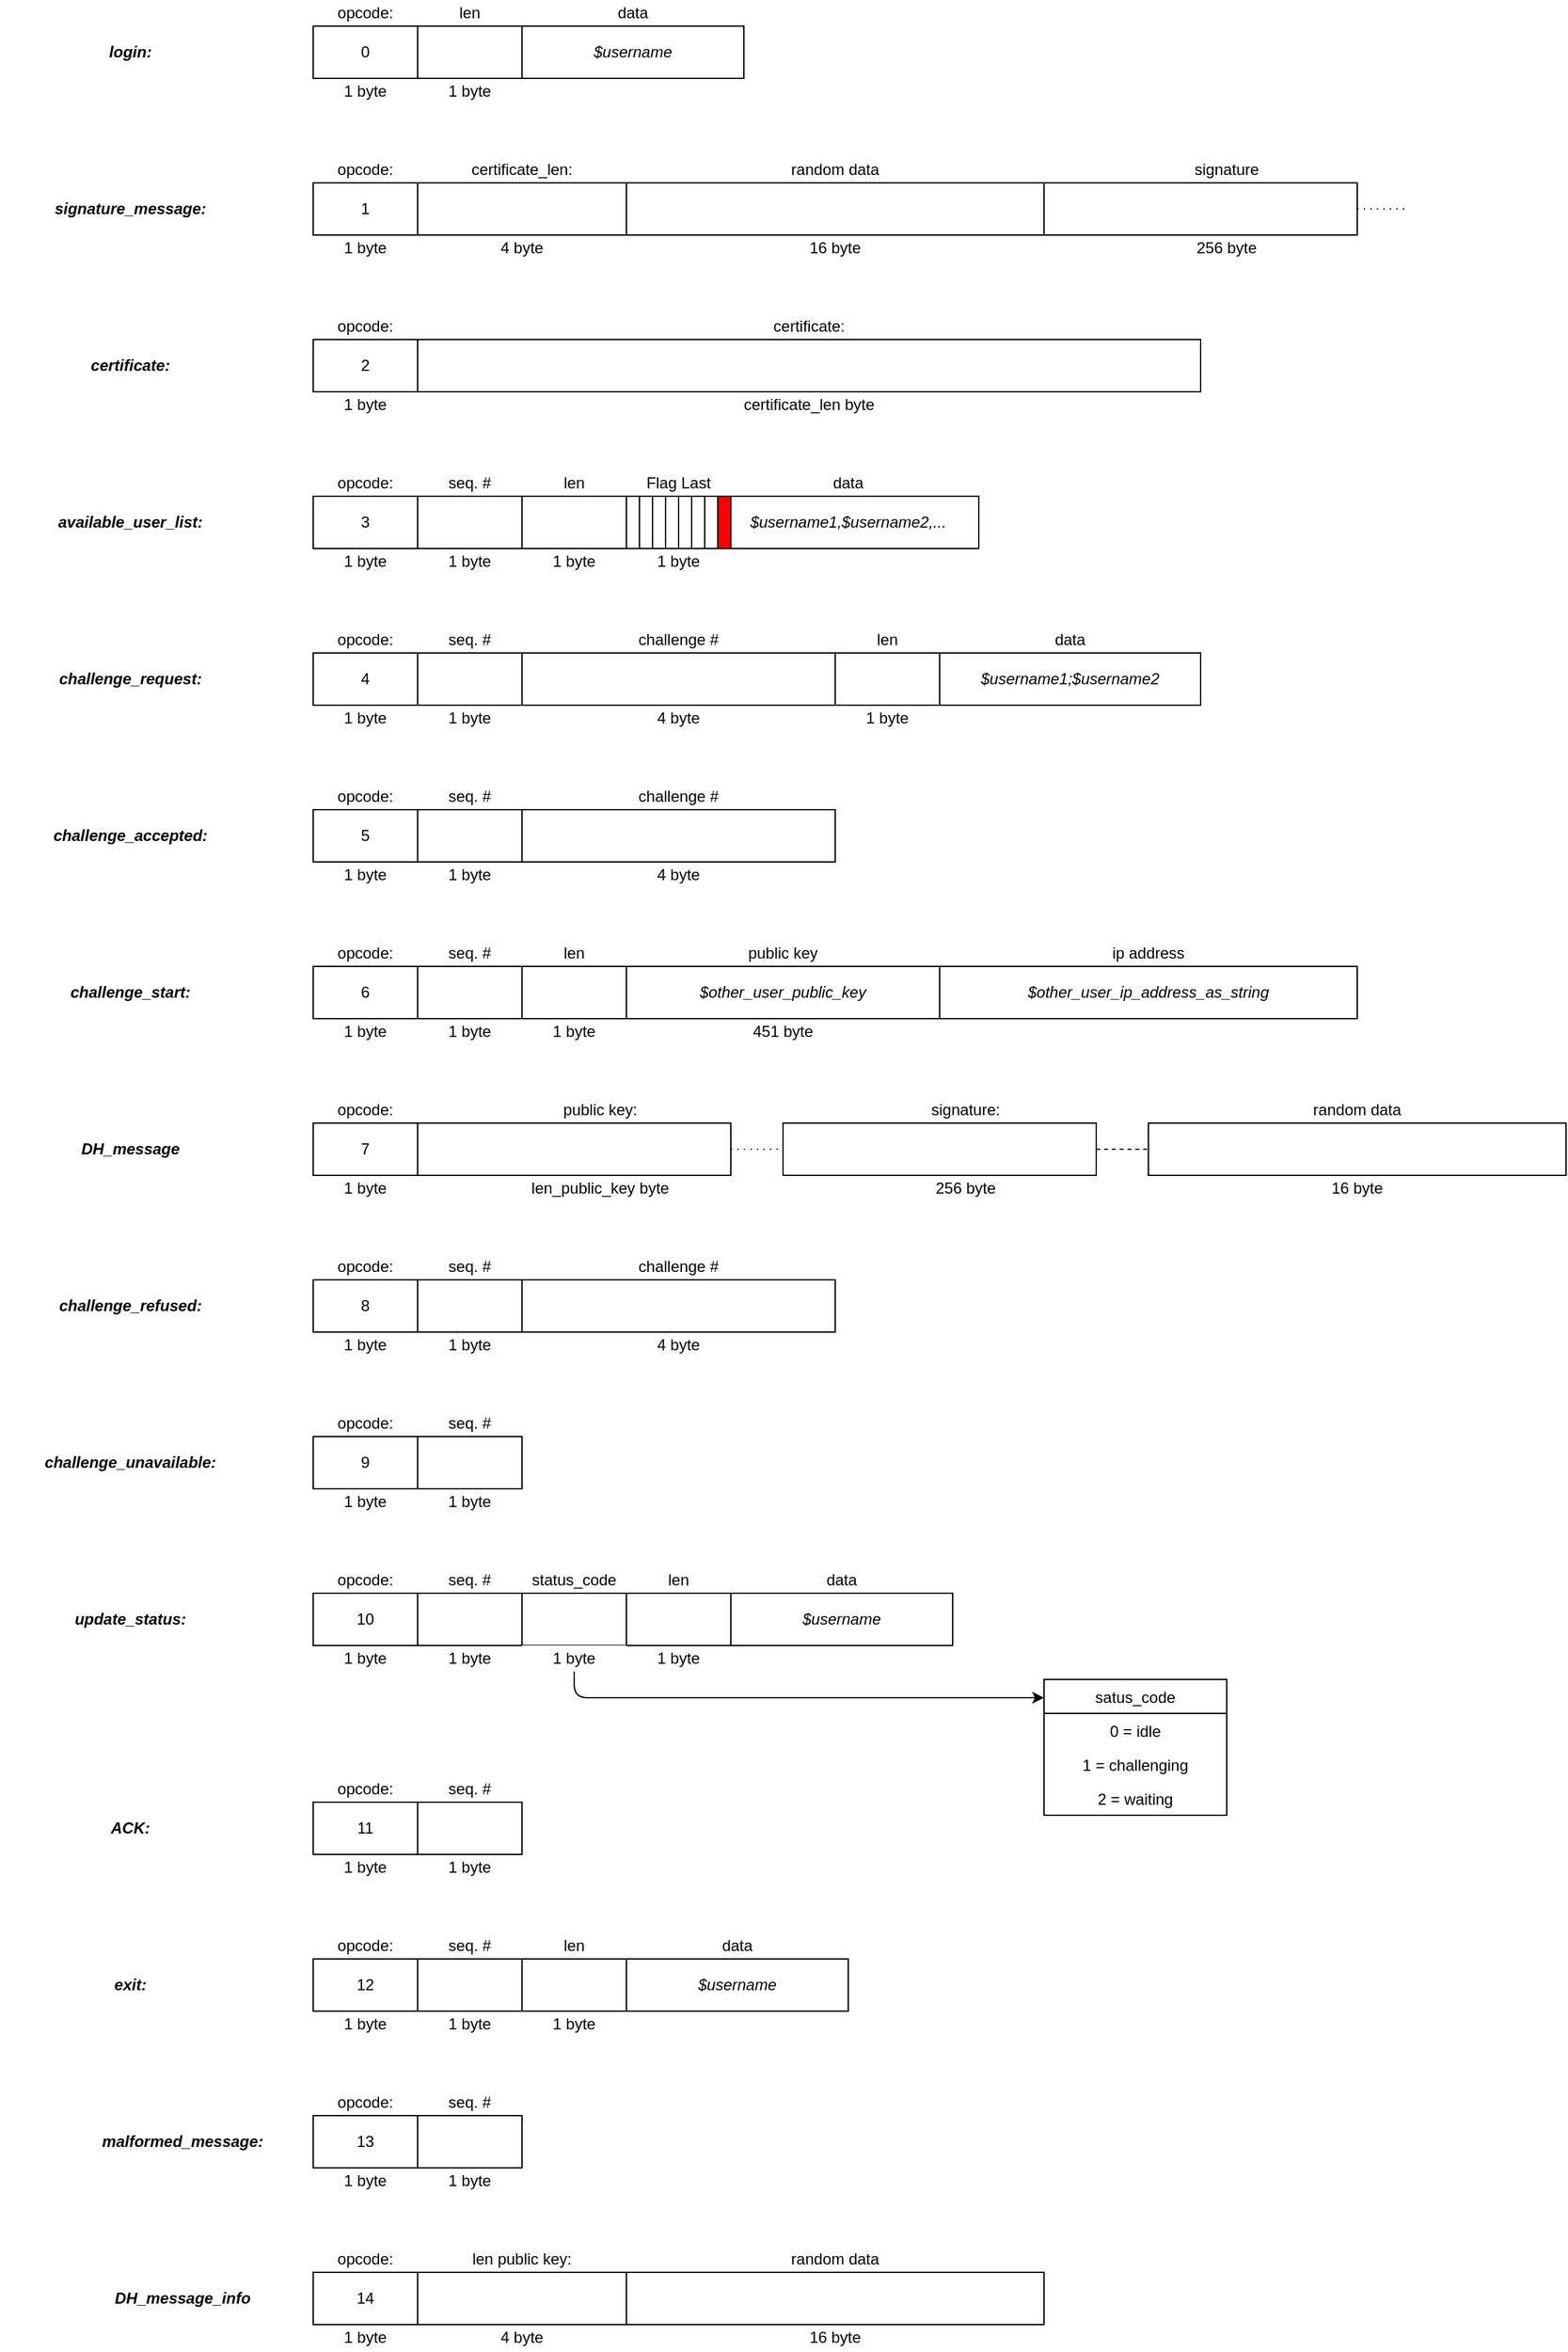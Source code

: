 <mxfile version="13.4.4" type="github">
  <diagram id="CCz6Jtgrd6yBdg9yYhOi" name="Page-1">
    <mxGraphModel dx="2465" dy="974" grid="1" gridSize="10" guides="1" tooltips="1" connect="1" arrows="1" fold="1" page="1" pageScale="1" pageWidth="827" pageHeight="1169" math="0" shadow="0">
      <root>
        <mxCell id="0" />
        <mxCell id="1" parent="0" />
        <mxCell id="2hZfPi2KIrLaFZIVcfu8-1" value="&lt;b&gt;&lt;i&gt;login:&lt;/i&gt;&lt;/b&gt;" style="text;html=1;strokeColor=none;fillColor=none;align=center;verticalAlign=middle;whiteSpace=wrap;rounded=0;" parent="1" vertex="1">
          <mxGeometry x="-40" y="50" width="200" height="20" as="geometry" />
        </mxCell>
        <mxCell id="2hZfPi2KIrLaFZIVcfu8-3" value="0" style="rounded=0;whiteSpace=wrap;html=1;" parent="1" vertex="1">
          <mxGeometry x="200" y="40" width="80" height="40" as="geometry" />
        </mxCell>
        <mxCell id="2hZfPi2KIrLaFZIVcfu8-4" value="opcode:" style="text;html=1;strokeColor=none;fillColor=none;align=center;verticalAlign=middle;whiteSpace=wrap;rounded=0;" parent="1" vertex="1">
          <mxGeometry x="200" y="20" width="80" height="20" as="geometry" />
        </mxCell>
        <mxCell id="2hZfPi2KIrLaFZIVcfu8-5" value="1 byte" style="text;html=1;strokeColor=none;fillColor=none;align=center;verticalAlign=middle;whiteSpace=wrap;rounded=0;" parent="1" vertex="1">
          <mxGeometry x="200" y="80" width="80" height="20" as="geometry" />
        </mxCell>
        <mxCell id="2hZfPi2KIrLaFZIVcfu8-9" value="" style="rounded=0;whiteSpace=wrap;html=1;" parent="1" vertex="1">
          <mxGeometry x="280" y="40" width="80" height="40" as="geometry" />
        </mxCell>
        <mxCell id="2hZfPi2KIrLaFZIVcfu8-10" value="len" style="text;html=1;strokeColor=none;fillColor=none;align=center;verticalAlign=middle;whiteSpace=wrap;rounded=0;" parent="1" vertex="1">
          <mxGeometry x="280" y="20" width="80" height="20" as="geometry" />
        </mxCell>
        <mxCell id="2hZfPi2KIrLaFZIVcfu8-11" value="1 byte" style="text;html=1;strokeColor=none;fillColor=none;align=center;verticalAlign=middle;whiteSpace=wrap;rounded=0;" parent="1" vertex="1">
          <mxGeometry x="280" y="80" width="80" height="20" as="geometry" />
        </mxCell>
        <mxCell id="2hZfPi2KIrLaFZIVcfu8-12" value="&lt;i&gt;$username&lt;/i&gt;" style="rounded=0;whiteSpace=wrap;html=1;" parent="1" vertex="1">
          <mxGeometry x="360" y="40" width="170" height="40" as="geometry" />
        </mxCell>
        <mxCell id="2hZfPi2KIrLaFZIVcfu8-13" value="data" style="text;html=1;strokeColor=none;fillColor=none;align=center;verticalAlign=middle;whiteSpace=wrap;rounded=0;" parent="1" vertex="1">
          <mxGeometry x="360" y="20" width="170" height="20" as="geometry" />
        </mxCell>
        <mxCell id="2hZfPi2KIrLaFZIVcfu8-14" value="&lt;b&gt;&lt;i&gt;signature_message:&lt;/i&gt;&lt;/b&gt;" style="text;html=1;strokeColor=none;fillColor=none;align=center;verticalAlign=middle;whiteSpace=wrap;rounded=0;" parent="1" vertex="1">
          <mxGeometry x="-40" y="170" width="200" height="20" as="geometry" />
        </mxCell>
        <mxCell id="2hZfPi2KIrLaFZIVcfu8-16" value="opcode:" style="text;html=1;strokeColor=none;fillColor=none;align=center;verticalAlign=middle;whiteSpace=wrap;rounded=0;" parent="1" vertex="1">
          <mxGeometry x="200" y="140" width="80" height="20" as="geometry" />
        </mxCell>
        <mxCell id="2hZfPi2KIrLaFZIVcfu8-17" value="1" style="rounded=0;whiteSpace=wrap;html=1;" parent="1" vertex="1">
          <mxGeometry x="200" y="160" width="80" height="40" as="geometry" />
        </mxCell>
        <mxCell id="2hZfPi2KIrLaFZIVcfu8-18" value="1 byte" style="text;html=1;strokeColor=none;fillColor=none;align=center;verticalAlign=middle;whiteSpace=wrap;rounded=0;" parent="1" vertex="1">
          <mxGeometry x="200" y="200" width="80" height="20" as="geometry" />
        </mxCell>
        <mxCell id="2hZfPi2KIrLaFZIVcfu8-19" value="random data" style="text;html=1;strokeColor=none;fillColor=none;align=center;verticalAlign=middle;whiteSpace=wrap;rounded=0;" parent="1" vertex="1">
          <mxGeometry x="440" y="140" width="320" height="20" as="geometry" />
        </mxCell>
        <mxCell id="2hZfPi2KIrLaFZIVcfu8-20" value="" style="rounded=0;whiteSpace=wrap;html=1;" parent="1" vertex="1">
          <mxGeometry x="440" y="160" width="320" height="40" as="geometry" />
        </mxCell>
        <mxCell id="2hZfPi2KIrLaFZIVcfu8-21" value="16 byte" style="text;html=1;strokeColor=none;fillColor=none;align=center;verticalAlign=middle;whiteSpace=wrap;rounded=0;" parent="1" vertex="1">
          <mxGeometry x="560" y="200" width="80" height="20" as="geometry" />
        </mxCell>
        <mxCell id="2hZfPi2KIrLaFZIVcfu8-22" value="&lt;i&gt;&lt;b&gt;certificate:&lt;/b&gt;&lt;/i&gt;" style="text;html=1;strokeColor=none;fillColor=none;align=center;verticalAlign=middle;whiteSpace=wrap;rounded=0;" parent="1" vertex="1">
          <mxGeometry x="-40" y="290" width="200" height="20" as="geometry" />
        </mxCell>
        <mxCell id="2hZfPi2KIrLaFZIVcfu8-23" value="opcode:" style="text;html=1;strokeColor=none;fillColor=none;align=center;verticalAlign=middle;whiteSpace=wrap;rounded=0;" parent="1" vertex="1">
          <mxGeometry x="200" y="260" width="80" height="20" as="geometry" />
        </mxCell>
        <mxCell id="2hZfPi2KIrLaFZIVcfu8-24" value="2" style="rounded=0;whiteSpace=wrap;html=1;" parent="1" vertex="1">
          <mxGeometry x="200" y="280" width="80" height="40" as="geometry" />
        </mxCell>
        <mxCell id="2hZfPi2KIrLaFZIVcfu8-25" value="1 byte" style="text;html=1;strokeColor=none;fillColor=none;align=center;verticalAlign=middle;whiteSpace=wrap;rounded=0;" parent="1" vertex="1">
          <mxGeometry x="200" y="320" width="80" height="20" as="geometry" />
        </mxCell>
        <mxCell id="2hZfPi2KIrLaFZIVcfu8-26" value="certificate_len:" style="text;html=1;strokeColor=none;fillColor=none;align=center;verticalAlign=middle;whiteSpace=wrap;rounded=0;" parent="1" vertex="1">
          <mxGeometry x="280" y="140" width="160" height="20" as="geometry" />
        </mxCell>
        <mxCell id="2hZfPi2KIrLaFZIVcfu8-27" value="" style="rounded=0;whiteSpace=wrap;html=1;" parent="1" vertex="1">
          <mxGeometry x="280" y="160" width="160" height="40" as="geometry" />
        </mxCell>
        <mxCell id="2hZfPi2KIrLaFZIVcfu8-28" value="4 byte" style="text;html=1;strokeColor=none;fillColor=none;align=center;verticalAlign=middle;whiteSpace=wrap;rounded=0;" parent="1" vertex="1">
          <mxGeometry x="280" y="200" width="160" height="20" as="geometry" />
        </mxCell>
        <mxCell id="2hZfPi2KIrLaFZIVcfu8-29" value="&lt;b&gt;&lt;i&gt;available_user_list:&lt;/i&gt;&lt;/b&gt;" style="text;html=1;strokeColor=none;fillColor=none;align=center;verticalAlign=middle;whiteSpace=wrap;rounded=0;" parent="1" vertex="1">
          <mxGeometry x="-40" y="410" width="200" height="20" as="geometry" />
        </mxCell>
        <mxCell id="2hZfPi2KIrLaFZIVcfu8-30" value="opcode:" style="text;html=1;strokeColor=none;fillColor=none;align=center;verticalAlign=middle;whiteSpace=wrap;rounded=0;" parent="1" vertex="1">
          <mxGeometry x="200" y="380" width="80" height="20" as="geometry" />
        </mxCell>
        <mxCell id="2hZfPi2KIrLaFZIVcfu8-31" value="3" style="rounded=0;whiteSpace=wrap;html=1;" parent="1" vertex="1">
          <mxGeometry x="200" y="400" width="80" height="40" as="geometry" />
        </mxCell>
        <mxCell id="2hZfPi2KIrLaFZIVcfu8-32" value="1 byte" style="text;html=1;strokeColor=none;fillColor=none;align=center;verticalAlign=middle;whiteSpace=wrap;rounded=0;" parent="1" vertex="1">
          <mxGeometry x="200" y="440" width="80" height="20" as="geometry" />
        </mxCell>
        <mxCell id="2hZfPi2KIrLaFZIVcfu8-33" value="seq. #" style="text;html=1;strokeColor=none;fillColor=none;align=center;verticalAlign=middle;whiteSpace=wrap;rounded=0;" parent="1" vertex="1">
          <mxGeometry x="280" y="380" width="80" height="20" as="geometry" />
        </mxCell>
        <mxCell id="2hZfPi2KIrLaFZIVcfu8-34" value="" style="rounded=0;whiteSpace=wrap;html=1;" parent="1" vertex="1">
          <mxGeometry x="280" y="400" width="80" height="40" as="geometry" />
        </mxCell>
        <mxCell id="2hZfPi2KIrLaFZIVcfu8-35" value="1 byte" style="text;html=1;strokeColor=none;fillColor=none;align=center;verticalAlign=middle;whiteSpace=wrap;rounded=0;" parent="1" vertex="1">
          <mxGeometry x="280" y="440" width="80" height="20" as="geometry" />
        </mxCell>
        <mxCell id="2hZfPi2KIrLaFZIVcfu8-39" value="&lt;i&gt;$username1,$username2,...&lt;/i&gt;" style="rounded=0;whiteSpace=wrap;html=1;" parent="1" vertex="1">
          <mxGeometry x="510" y="400" width="200" height="40" as="geometry" />
        </mxCell>
        <mxCell id="2hZfPi2KIrLaFZIVcfu8-40" value="data" style="text;html=1;strokeColor=none;fillColor=none;align=center;verticalAlign=middle;whiteSpace=wrap;rounded=0;" parent="1" vertex="1">
          <mxGeometry x="510" y="380" width="200" height="20" as="geometry" />
        </mxCell>
        <mxCell id="2hZfPi2KIrLaFZIVcfu8-41" value="&lt;i&gt;&lt;b&gt;challenge_request:&lt;/b&gt;&lt;/i&gt;" style="text;html=1;strokeColor=none;fillColor=none;align=center;verticalAlign=middle;whiteSpace=wrap;rounded=0;" parent="1" vertex="1">
          <mxGeometry x="-40" y="530" width="200" height="20" as="geometry" />
        </mxCell>
        <mxCell id="2hZfPi2KIrLaFZIVcfu8-42" value="opcode:" style="text;html=1;strokeColor=none;fillColor=none;align=center;verticalAlign=middle;whiteSpace=wrap;rounded=0;" parent="1" vertex="1">
          <mxGeometry x="200" y="500" width="80" height="20" as="geometry" />
        </mxCell>
        <mxCell id="2hZfPi2KIrLaFZIVcfu8-43" value="4" style="rounded=0;whiteSpace=wrap;html=1;" parent="1" vertex="1">
          <mxGeometry x="200" y="520" width="80" height="40" as="geometry" />
        </mxCell>
        <mxCell id="2hZfPi2KIrLaFZIVcfu8-44" value="1 byte" style="text;html=1;strokeColor=none;fillColor=none;align=center;verticalAlign=middle;whiteSpace=wrap;rounded=0;" parent="1" vertex="1">
          <mxGeometry x="200" y="560" width="80" height="20" as="geometry" />
        </mxCell>
        <mxCell id="2hZfPi2KIrLaFZIVcfu8-45" value="seq. #" style="text;html=1;strokeColor=none;fillColor=none;align=center;verticalAlign=middle;whiteSpace=wrap;rounded=0;" parent="1" vertex="1">
          <mxGeometry x="280" y="500" width="80" height="20" as="geometry" />
        </mxCell>
        <mxCell id="2hZfPi2KIrLaFZIVcfu8-46" value="" style="rounded=0;whiteSpace=wrap;html=1;" parent="1" vertex="1">
          <mxGeometry x="280" y="520" width="80" height="40" as="geometry" />
        </mxCell>
        <mxCell id="2hZfPi2KIrLaFZIVcfu8-47" value="1 byte" style="text;html=1;strokeColor=none;fillColor=none;align=center;verticalAlign=middle;whiteSpace=wrap;rounded=0;" parent="1" vertex="1">
          <mxGeometry x="280" y="560" width="80" height="20" as="geometry" />
        </mxCell>
        <mxCell id="2hZfPi2KIrLaFZIVcfu8-48" value="challenge #" style="text;html=1;strokeColor=none;fillColor=none;align=center;verticalAlign=middle;whiteSpace=wrap;rounded=0;" parent="1" vertex="1">
          <mxGeometry x="360" y="500" width="240" height="20" as="geometry" />
        </mxCell>
        <mxCell id="2hZfPi2KIrLaFZIVcfu8-49" value="" style="rounded=0;whiteSpace=wrap;html=1;" parent="1" vertex="1">
          <mxGeometry x="360" y="520" width="240" height="40" as="geometry" />
        </mxCell>
        <mxCell id="2hZfPi2KIrLaFZIVcfu8-50" value="4 byte" style="text;html=1;strokeColor=none;fillColor=none;align=center;verticalAlign=middle;whiteSpace=wrap;rounded=0;" parent="1" vertex="1">
          <mxGeometry x="360" y="560" width="240" height="20" as="geometry" />
        </mxCell>
        <mxCell id="2hZfPi2KIrLaFZIVcfu8-51" value="len" style="text;html=1;strokeColor=none;fillColor=none;align=center;verticalAlign=middle;whiteSpace=wrap;rounded=0;" parent="1" vertex="1">
          <mxGeometry x="600" y="500" width="80" height="20" as="geometry" />
        </mxCell>
        <mxCell id="2hZfPi2KIrLaFZIVcfu8-52" value="" style="rounded=0;whiteSpace=wrap;html=1;" parent="1" vertex="1">
          <mxGeometry x="600" y="520" width="80" height="40" as="geometry" />
        </mxCell>
        <mxCell id="2hZfPi2KIrLaFZIVcfu8-53" value="1 byte" style="text;html=1;strokeColor=none;fillColor=none;align=center;verticalAlign=middle;whiteSpace=wrap;rounded=0;" parent="1" vertex="1">
          <mxGeometry x="600" y="560" width="80" height="20" as="geometry" />
        </mxCell>
        <mxCell id="2hZfPi2KIrLaFZIVcfu8-54" value="data" style="text;html=1;strokeColor=none;fillColor=none;align=center;verticalAlign=middle;whiteSpace=wrap;rounded=0;" parent="1" vertex="1">
          <mxGeometry x="680" y="500" width="200" height="20" as="geometry" />
        </mxCell>
        <mxCell id="2hZfPi2KIrLaFZIVcfu8-55" value="&lt;i&gt;$username1;$username2&lt;/i&gt;" style="rounded=0;whiteSpace=wrap;html=1;" parent="1" vertex="1">
          <mxGeometry x="680" y="520" width="200" height="40" as="geometry" />
        </mxCell>
        <mxCell id="2hZfPi2KIrLaFZIVcfu8-56" value="&lt;i&gt;&lt;b&gt;challenge_accepted:&lt;/b&gt;&lt;/i&gt;" style="text;html=1;strokeColor=none;fillColor=none;align=center;verticalAlign=middle;whiteSpace=wrap;rounded=0;" parent="1" vertex="1">
          <mxGeometry x="-40" y="650" width="200" height="20" as="geometry" />
        </mxCell>
        <mxCell id="2hZfPi2KIrLaFZIVcfu8-57" value="opcode:" style="text;html=1;strokeColor=none;fillColor=none;align=center;verticalAlign=middle;whiteSpace=wrap;rounded=0;" parent="1" vertex="1">
          <mxGeometry x="200" y="620" width="80" height="20" as="geometry" />
        </mxCell>
        <mxCell id="2hZfPi2KIrLaFZIVcfu8-58" value="5" style="rounded=0;whiteSpace=wrap;html=1;" parent="1" vertex="1">
          <mxGeometry x="200" y="640" width="80" height="40" as="geometry" />
        </mxCell>
        <mxCell id="2hZfPi2KIrLaFZIVcfu8-59" value="1 byte" style="text;html=1;strokeColor=none;fillColor=none;align=center;verticalAlign=middle;whiteSpace=wrap;rounded=0;" parent="1" vertex="1">
          <mxGeometry x="200" y="680" width="80" height="20" as="geometry" />
        </mxCell>
        <mxCell id="2hZfPi2KIrLaFZIVcfu8-60" value="seq. #" style="text;html=1;strokeColor=none;fillColor=none;align=center;verticalAlign=middle;whiteSpace=wrap;rounded=0;" parent="1" vertex="1">
          <mxGeometry x="280" y="620" width="80" height="20" as="geometry" />
        </mxCell>
        <mxCell id="2hZfPi2KIrLaFZIVcfu8-61" value="" style="rounded=0;whiteSpace=wrap;html=1;" parent="1" vertex="1">
          <mxGeometry x="280" y="640" width="80" height="40" as="geometry" />
        </mxCell>
        <mxCell id="2hZfPi2KIrLaFZIVcfu8-62" value="1 byte" style="text;html=1;strokeColor=none;fillColor=none;align=center;verticalAlign=middle;whiteSpace=wrap;rounded=0;" parent="1" vertex="1">
          <mxGeometry x="280" y="680" width="80" height="20" as="geometry" />
        </mxCell>
        <mxCell id="2hZfPi2KIrLaFZIVcfu8-63" value="challenge #" style="text;html=1;strokeColor=none;fillColor=none;align=center;verticalAlign=middle;whiteSpace=wrap;rounded=0;" parent="1" vertex="1">
          <mxGeometry x="360" y="620" width="240" height="20" as="geometry" />
        </mxCell>
        <mxCell id="2hZfPi2KIrLaFZIVcfu8-64" value="" style="rounded=0;whiteSpace=wrap;html=1;" parent="1" vertex="1">
          <mxGeometry x="360" y="640" width="240" height="40" as="geometry" />
        </mxCell>
        <mxCell id="2hZfPi2KIrLaFZIVcfu8-65" value="4 byte" style="text;html=1;strokeColor=none;fillColor=none;align=center;verticalAlign=middle;whiteSpace=wrap;rounded=0;" parent="1" vertex="1">
          <mxGeometry x="360" y="680" width="240" height="20" as="geometry" />
        </mxCell>
        <mxCell id="2hZfPi2KIrLaFZIVcfu8-66" value="&lt;i&gt;&lt;b&gt;challenge_start:&lt;/b&gt;&lt;/i&gt;" style="text;html=1;strokeColor=none;fillColor=none;align=center;verticalAlign=middle;whiteSpace=wrap;rounded=0;" parent="1" vertex="1">
          <mxGeometry x="-40" y="770" width="200" height="20" as="geometry" />
        </mxCell>
        <mxCell id="2hZfPi2KIrLaFZIVcfu8-67" value="opcode:" style="text;html=1;strokeColor=none;fillColor=none;align=center;verticalAlign=middle;whiteSpace=wrap;rounded=0;" parent="1" vertex="1">
          <mxGeometry x="200" y="740" width="80" height="20" as="geometry" />
        </mxCell>
        <mxCell id="2hZfPi2KIrLaFZIVcfu8-68" value="6" style="rounded=0;whiteSpace=wrap;html=1;" parent="1" vertex="1">
          <mxGeometry x="200" y="760" width="80" height="40" as="geometry" />
        </mxCell>
        <mxCell id="2hZfPi2KIrLaFZIVcfu8-69" value="1 byte" style="text;html=1;strokeColor=none;fillColor=none;align=center;verticalAlign=middle;whiteSpace=wrap;rounded=0;" parent="1" vertex="1">
          <mxGeometry x="200" y="800" width="80" height="20" as="geometry" />
        </mxCell>
        <mxCell id="2hZfPi2KIrLaFZIVcfu8-70" value="seq. #" style="text;html=1;strokeColor=none;fillColor=none;align=center;verticalAlign=middle;whiteSpace=wrap;rounded=0;" parent="1" vertex="1">
          <mxGeometry x="280" y="740" width="80" height="20" as="geometry" />
        </mxCell>
        <mxCell id="2hZfPi2KIrLaFZIVcfu8-71" value="" style="rounded=0;whiteSpace=wrap;html=1;" parent="1" vertex="1">
          <mxGeometry x="280" y="760" width="80" height="40" as="geometry" />
        </mxCell>
        <mxCell id="2hZfPi2KIrLaFZIVcfu8-72" value="1 byte" style="text;html=1;strokeColor=none;fillColor=none;align=center;verticalAlign=middle;whiteSpace=wrap;rounded=0;" parent="1" vertex="1">
          <mxGeometry x="280" y="800" width="80" height="20" as="geometry" />
        </mxCell>
        <mxCell id="2hZfPi2KIrLaFZIVcfu8-74" value="&lt;i&gt;$other_user_public_key&lt;/i&gt;" style="rounded=0;whiteSpace=wrap;html=1;align=center;" parent="1" vertex="1">
          <mxGeometry x="440" y="760" width="240" height="40" as="geometry" />
        </mxCell>
        <mxCell id="2hZfPi2KIrLaFZIVcfu8-75" value="public key" style="text;html=1;strokeColor=none;fillColor=none;align=center;verticalAlign=middle;whiteSpace=wrap;rounded=0;" parent="1" vertex="1">
          <mxGeometry x="440" y="740" width="240" height="20" as="geometry" />
        </mxCell>
        <mxCell id="2hZfPi2KIrLaFZIVcfu8-76" value="&lt;i&gt;$other_user_ip_address_as_string&lt;/i&gt;" style="rounded=0;whiteSpace=wrap;html=1;align=center;" parent="1" vertex="1">
          <mxGeometry x="680" y="760" width="320" height="40" as="geometry" />
        </mxCell>
        <mxCell id="2hZfPi2KIrLaFZIVcfu8-77" value="ip address" style="text;html=1;strokeColor=none;fillColor=none;align=center;verticalAlign=middle;whiteSpace=wrap;rounded=0;" parent="1" vertex="1">
          <mxGeometry x="680" y="740" width="320" height="20" as="geometry" />
        </mxCell>
        <mxCell id="2hZfPi2KIrLaFZIVcfu8-79" value="&lt;i&gt;&lt;b&gt;DH_message&lt;/b&gt;&lt;/i&gt;" style="text;html=1;strokeColor=none;fillColor=none;align=center;verticalAlign=middle;whiteSpace=wrap;rounded=0;" parent="1" vertex="1">
          <mxGeometry x="-40" y="890" width="200" height="20" as="geometry" />
        </mxCell>
        <mxCell id="2hZfPi2KIrLaFZIVcfu8-80" value="opcode:" style="text;html=1;strokeColor=none;fillColor=none;align=center;verticalAlign=middle;whiteSpace=wrap;rounded=0;" parent="1" vertex="1">
          <mxGeometry x="200" y="860" width="80" height="20" as="geometry" />
        </mxCell>
        <mxCell id="2hZfPi2KIrLaFZIVcfu8-81" value="7" style="rounded=0;whiteSpace=wrap;html=1;" parent="1" vertex="1">
          <mxGeometry x="200" y="880" width="80" height="40" as="geometry" />
        </mxCell>
        <mxCell id="2hZfPi2KIrLaFZIVcfu8-82" value="1 byte" style="text;html=1;strokeColor=none;fillColor=none;align=center;verticalAlign=middle;whiteSpace=wrap;rounded=0;" parent="1" vertex="1">
          <mxGeometry x="200" y="920" width="80" height="20" as="geometry" />
        </mxCell>
        <mxCell id="2hZfPi2KIrLaFZIVcfu8-86" value="&lt;i&gt;&lt;b&gt;challenge_refused:&lt;/b&gt;&lt;/i&gt;" style="text;html=1;strokeColor=none;fillColor=none;align=center;verticalAlign=middle;whiteSpace=wrap;rounded=0;" parent="1" vertex="1">
          <mxGeometry x="-40" y="1010" width="200" height="20" as="geometry" />
        </mxCell>
        <mxCell id="2hZfPi2KIrLaFZIVcfu8-87" value="opcode:" style="text;html=1;strokeColor=none;fillColor=none;align=center;verticalAlign=middle;whiteSpace=wrap;rounded=0;" parent="1" vertex="1">
          <mxGeometry x="200" y="980" width="80" height="20" as="geometry" />
        </mxCell>
        <mxCell id="2hZfPi2KIrLaFZIVcfu8-88" value="8" style="rounded=0;whiteSpace=wrap;html=1;" parent="1" vertex="1">
          <mxGeometry x="200" y="1000" width="80" height="40" as="geometry" />
        </mxCell>
        <mxCell id="2hZfPi2KIrLaFZIVcfu8-89" value="1 byte" style="text;html=1;strokeColor=none;fillColor=none;align=center;verticalAlign=middle;whiteSpace=wrap;rounded=0;" parent="1" vertex="1">
          <mxGeometry x="200" y="1040" width="80" height="20" as="geometry" />
        </mxCell>
        <mxCell id="2hZfPi2KIrLaFZIVcfu8-90" value="seq. #" style="text;html=1;strokeColor=none;fillColor=none;align=center;verticalAlign=middle;whiteSpace=wrap;rounded=0;" parent="1" vertex="1">
          <mxGeometry x="280" y="980" width="80" height="20" as="geometry" />
        </mxCell>
        <mxCell id="2hZfPi2KIrLaFZIVcfu8-91" value="" style="rounded=0;whiteSpace=wrap;html=1;" parent="1" vertex="1">
          <mxGeometry x="280" y="1000" width="80" height="40" as="geometry" />
        </mxCell>
        <mxCell id="2hZfPi2KIrLaFZIVcfu8-92" value="1 byte" style="text;html=1;strokeColor=none;fillColor=none;align=center;verticalAlign=middle;whiteSpace=wrap;rounded=0;" parent="1" vertex="1">
          <mxGeometry x="280" y="1040" width="80" height="20" as="geometry" />
        </mxCell>
        <mxCell id="2hZfPi2KIrLaFZIVcfu8-93" value="challenge #" style="text;html=1;strokeColor=none;fillColor=none;align=center;verticalAlign=middle;whiteSpace=wrap;rounded=0;" parent="1" vertex="1">
          <mxGeometry x="360" y="980" width="240" height="20" as="geometry" />
        </mxCell>
        <mxCell id="2hZfPi2KIrLaFZIVcfu8-94" value="" style="rounded=0;whiteSpace=wrap;html=1;" parent="1" vertex="1">
          <mxGeometry x="360" y="1000" width="240" height="40" as="geometry" />
        </mxCell>
        <mxCell id="2hZfPi2KIrLaFZIVcfu8-95" value="4 byte" style="text;html=1;strokeColor=none;fillColor=none;align=center;verticalAlign=middle;whiteSpace=wrap;rounded=0;" parent="1" vertex="1">
          <mxGeometry x="360" y="1040" width="240" height="20" as="geometry" />
        </mxCell>
        <mxCell id="2hZfPi2KIrLaFZIVcfu8-96" value="&lt;i&gt;&lt;b&gt;challenge_unavailable:&lt;/b&gt;&lt;/i&gt;" style="text;html=1;strokeColor=none;fillColor=none;align=center;verticalAlign=middle;whiteSpace=wrap;rounded=0;" parent="1" vertex="1">
          <mxGeometry x="-40" y="1130" width="200" height="20" as="geometry" />
        </mxCell>
        <mxCell id="2hZfPi2KIrLaFZIVcfu8-97" value="opcode:" style="text;html=1;strokeColor=none;fillColor=none;align=center;verticalAlign=middle;whiteSpace=wrap;rounded=0;" parent="1" vertex="1">
          <mxGeometry x="200" y="1100" width="80" height="20" as="geometry" />
        </mxCell>
        <mxCell id="2hZfPi2KIrLaFZIVcfu8-98" value="9" style="rounded=0;whiteSpace=wrap;html=1;" parent="1" vertex="1">
          <mxGeometry x="200" y="1120" width="80" height="40" as="geometry" />
        </mxCell>
        <mxCell id="2hZfPi2KIrLaFZIVcfu8-99" value="1 byte" style="text;html=1;strokeColor=none;fillColor=none;align=center;verticalAlign=middle;whiteSpace=wrap;rounded=0;" parent="1" vertex="1">
          <mxGeometry x="200" y="1160" width="80" height="20" as="geometry" />
        </mxCell>
        <mxCell id="2hZfPi2KIrLaFZIVcfu8-100" value="seq. #" style="text;html=1;strokeColor=none;fillColor=none;align=center;verticalAlign=middle;whiteSpace=wrap;rounded=0;" parent="1" vertex="1">
          <mxGeometry x="280" y="1100" width="80" height="20" as="geometry" />
        </mxCell>
        <mxCell id="2hZfPi2KIrLaFZIVcfu8-101" value="" style="rounded=0;whiteSpace=wrap;html=1;" parent="1" vertex="1">
          <mxGeometry x="280" y="1120" width="80" height="40" as="geometry" />
        </mxCell>
        <mxCell id="2hZfPi2KIrLaFZIVcfu8-102" value="1 byte" style="text;html=1;strokeColor=none;fillColor=none;align=center;verticalAlign=middle;whiteSpace=wrap;rounded=0;" parent="1" vertex="1">
          <mxGeometry x="280" y="1160" width="80" height="20" as="geometry" />
        </mxCell>
        <mxCell id="2hZfPi2KIrLaFZIVcfu8-103" value="&lt;b&gt;&lt;i&gt;ACK:&lt;/i&gt;&lt;/b&gt;" style="text;html=1;strokeColor=none;fillColor=none;align=center;verticalAlign=middle;whiteSpace=wrap;rounded=0;" parent="1" vertex="1">
          <mxGeometry x="-40" y="1410" width="200" height="20" as="geometry" />
        </mxCell>
        <mxCell id="2hZfPi2KIrLaFZIVcfu8-104" value="opcode:" style="text;html=1;strokeColor=none;fillColor=none;align=center;verticalAlign=middle;whiteSpace=wrap;rounded=0;" parent="1" vertex="1">
          <mxGeometry x="200" y="1380" width="80" height="20" as="geometry" />
        </mxCell>
        <mxCell id="2hZfPi2KIrLaFZIVcfu8-105" value="11" style="rounded=0;whiteSpace=wrap;html=1;" parent="1" vertex="1">
          <mxGeometry x="200" y="1400" width="80" height="40" as="geometry" />
        </mxCell>
        <mxCell id="2hZfPi2KIrLaFZIVcfu8-106" value="1 byte" style="text;html=1;strokeColor=none;fillColor=none;align=center;verticalAlign=middle;whiteSpace=wrap;rounded=0;" parent="1" vertex="1">
          <mxGeometry x="200" y="1440" width="80" height="20" as="geometry" />
        </mxCell>
        <mxCell id="2hZfPi2KIrLaFZIVcfu8-107" value="seq. #" style="text;html=1;strokeColor=none;fillColor=none;align=center;verticalAlign=middle;whiteSpace=wrap;rounded=0;" parent="1" vertex="1">
          <mxGeometry x="280" y="1380" width="80" height="20" as="geometry" />
        </mxCell>
        <mxCell id="2hZfPi2KIrLaFZIVcfu8-108" value="" style="rounded=0;whiteSpace=wrap;html=1;" parent="1" vertex="1">
          <mxGeometry x="280" y="1400" width="80" height="40" as="geometry" />
        </mxCell>
        <mxCell id="2hZfPi2KIrLaFZIVcfu8-109" value="1 byte" style="text;html=1;strokeColor=none;fillColor=none;align=center;verticalAlign=middle;whiteSpace=wrap;rounded=0;" parent="1" vertex="1">
          <mxGeometry x="280" y="1440" width="80" height="20" as="geometry" />
        </mxCell>
        <mxCell id="2hZfPi2KIrLaFZIVcfu8-110" value="&lt;b&gt;&lt;i&gt;update_status:&lt;/i&gt;&lt;/b&gt;" style="text;html=1;strokeColor=none;fillColor=none;align=center;verticalAlign=middle;whiteSpace=wrap;rounded=0;" parent="1" vertex="1">
          <mxGeometry x="-40" y="1250" width="200" height="20" as="geometry" />
        </mxCell>
        <mxCell id="2hZfPi2KIrLaFZIVcfu8-111" value="10" style="rounded=0;whiteSpace=wrap;html=1;" parent="1" vertex="1">
          <mxGeometry x="200" y="1240" width="80" height="40" as="geometry" />
        </mxCell>
        <mxCell id="2hZfPi2KIrLaFZIVcfu8-112" value="opcode:" style="text;html=1;strokeColor=none;fillColor=none;align=center;verticalAlign=middle;whiteSpace=wrap;rounded=0;" parent="1" vertex="1">
          <mxGeometry x="200" y="1220" width="80" height="20" as="geometry" />
        </mxCell>
        <mxCell id="2hZfPi2KIrLaFZIVcfu8-113" value="1 byte" style="text;html=1;strokeColor=none;fillColor=none;align=center;verticalAlign=middle;whiteSpace=wrap;rounded=0;" parent="1" vertex="1">
          <mxGeometry x="200" y="1280" width="80" height="20" as="geometry" />
        </mxCell>
        <mxCell id="2hZfPi2KIrLaFZIVcfu8-114" value="" style="rounded=0;whiteSpace=wrap;html=1;" parent="1" vertex="1">
          <mxGeometry x="280" y="1240" width="80" height="40" as="geometry" />
        </mxCell>
        <mxCell id="2hZfPi2KIrLaFZIVcfu8-115" value="seq. #" style="text;html=1;strokeColor=none;fillColor=none;align=center;verticalAlign=middle;whiteSpace=wrap;rounded=0;" parent="1" vertex="1">
          <mxGeometry x="280" y="1220" width="80" height="20" as="geometry" />
        </mxCell>
        <mxCell id="2hZfPi2KIrLaFZIVcfu8-116" value="1 byte" style="text;html=1;strokeColor=none;fillColor=none;align=center;verticalAlign=middle;whiteSpace=wrap;rounded=0;" parent="1" vertex="1">
          <mxGeometry x="280" y="1280" width="80" height="20" as="geometry" />
        </mxCell>
        <mxCell id="2hZfPi2KIrLaFZIVcfu8-117" value="" style="rounded=0;whiteSpace=wrap;html=1;" parent="1" vertex="1">
          <mxGeometry x="440" y="1240" width="80" height="40" as="geometry" />
        </mxCell>
        <mxCell id="2hZfPi2KIrLaFZIVcfu8-118" value="len" style="text;html=1;strokeColor=none;fillColor=none;align=center;verticalAlign=middle;whiteSpace=wrap;rounded=0;" parent="1" vertex="1">
          <mxGeometry x="440" y="1220" width="80" height="20" as="geometry" />
        </mxCell>
        <mxCell id="2hZfPi2KIrLaFZIVcfu8-119" value="1 byte" style="text;html=1;strokeColor=none;fillColor=none;align=center;verticalAlign=middle;whiteSpace=wrap;rounded=0;" parent="1" vertex="1">
          <mxGeometry x="440" y="1280" width="80" height="20" as="geometry" />
        </mxCell>
        <mxCell id="2hZfPi2KIrLaFZIVcfu8-120" value="&lt;i&gt;$username&lt;/i&gt;" style="rounded=0;whiteSpace=wrap;html=1;" parent="1" vertex="1">
          <mxGeometry x="520" y="1240" width="170" height="40" as="geometry" />
        </mxCell>
        <mxCell id="2hZfPi2KIrLaFZIVcfu8-121" value="data" style="text;html=1;strokeColor=none;fillColor=none;align=center;verticalAlign=middle;whiteSpace=wrap;rounded=0;" parent="1" vertex="1">
          <mxGeometry x="520" y="1220" width="170" height="20" as="geometry" />
        </mxCell>
        <mxCell id="2hZfPi2KIrLaFZIVcfu8-122" value="" style="rounded=0;whiteSpace=wrap;html=1;align=center;" parent="1" vertex="1">
          <mxGeometry x="360" y="1240" width="80" height="40" as="geometry" />
        </mxCell>
        <mxCell id="2hZfPi2KIrLaFZIVcfu8-123" value="status_code" style="text;html=1;strokeColor=none;fillColor=none;align=center;verticalAlign=middle;whiteSpace=wrap;rounded=0;" parent="1" vertex="1">
          <mxGeometry x="360" y="1220" width="80" height="20" as="geometry" />
        </mxCell>
        <mxCell id="2hZfPi2KIrLaFZIVcfu8-125" value="" style="endArrow=classic;html=1;" parent="1" source="2hZfPi2KIrLaFZIVcfu8-122" edge="1">
          <mxGeometry width="50" height="50" relative="1" as="geometry">
            <mxPoint x="590" y="1380" as="sourcePoint" />
            <mxPoint x="760" y="1320" as="targetPoint" />
            <Array as="points">
              <mxPoint x="400" y="1320" />
            </Array>
          </mxGeometry>
        </mxCell>
        <mxCell id="2hZfPi2KIrLaFZIVcfu8-124" value="1 byte" style="text;html=1;align=center;verticalAlign=middle;whiteSpace=wrap;rounded=0;fillColor=#FFFFFF;" parent="1" vertex="1">
          <mxGeometry x="360" y="1280" width="80" height="20" as="geometry" />
        </mxCell>
        <mxCell id="2hZfPi2KIrLaFZIVcfu8-127" value="satus_code" style="swimlane;fontStyle=0;childLayout=stackLayout;horizontal=1;startSize=26;fillColor=none;horizontalStack=0;resizeParent=1;resizeParentMax=0;resizeLast=0;collapsible=1;marginBottom=0;align=center;" parent="1" vertex="1">
          <mxGeometry x="760" y="1306" width="140" height="104" as="geometry">
            <mxRectangle x="760" y="1306" width="100" height="26" as="alternateBounds" />
          </mxGeometry>
        </mxCell>
        <mxCell id="2hZfPi2KIrLaFZIVcfu8-128" value="0 = idle" style="text;strokeColor=none;fillColor=none;align=center;verticalAlign=top;spacingLeft=4;spacingRight=4;overflow=hidden;rotatable=0;points=[[0,0.5],[1,0.5]];portConstraint=eastwest;" parent="2hZfPi2KIrLaFZIVcfu8-127" vertex="1">
          <mxGeometry y="26" width="140" height="26" as="geometry" />
        </mxCell>
        <mxCell id="2hZfPi2KIrLaFZIVcfu8-129" value="1 = challenging" style="text;strokeColor=none;fillColor=none;align=center;verticalAlign=top;spacingLeft=4;spacingRight=4;overflow=hidden;rotatable=0;points=[[0,0.5],[1,0.5]];portConstraint=eastwest;" parent="2hZfPi2KIrLaFZIVcfu8-127" vertex="1">
          <mxGeometry y="52" width="140" height="26" as="geometry" />
        </mxCell>
        <mxCell id="2hZfPi2KIrLaFZIVcfu8-130" value="2 = waiting" style="text;strokeColor=none;fillColor=none;align=center;verticalAlign=top;spacingLeft=4;spacingRight=4;overflow=hidden;rotatable=0;points=[[0,0.5],[1,0.5]];portConstraint=eastwest;" parent="2hZfPi2KIrLaFZIVcfu8-127" vertex="1">
          <mxGeometry y="78" width="140" height="26" as="geometry" />
        </mxCell>
        <mxCell id="2hZfPi2KIrLaFZIVcfu8-131" value="&lt;i&gt;&lt;b&gt;exit:&lt;/b&gt;&lt;/i&gt;" style="text;html=1;strokeColor=none;fillColor=none;align=center;verticalAlign=middle;whiteSpace=wrap;rounded=0;" parent="1" vertex="1">
          <mxGeometry x="-40" y="1530" width="200" height="20" as="geometry" />
        </mxCell>
        <mxCell id="2hZfPi2KIrLaFZIVcfu8-132" value="opcode:" style="text;html=1;strokeColor=none;fillColor=none;align=center;verticalAlign=middle;whiteSpace=wrap;rounded=0;" parent="1" vertex="1">
          <mxGeometry x="200" y="1500" width="80" height="20" as="geometry" />
        </mxCell>
        <mxCell id="2hZfPi2KIrLaFZIVcfu8-133" value="12" style="rounded=0;whiteSpace=wrap;html=1;" parent="1" vertex="1">
          <mxGeometry x="200" y="1520" width="80" height="40" as="geometry" />
        </mxCell>
        <mxCell id="2hZfPi2KIrLaFZIVcfu8-134" value="1 byte" style="text;html=1;strokeColor=none;fillColor=none;align=center;verticalAlign=middle;whiteSpace=wrap;rounded=0;" parent="1" vertex="1">
          <mxGeometry x="200" y="1560" width="80" height="20" as="geometry" />
        </mxCell>
        <mxCell id="2hZfPi2KIrLaFZIVcfu8-135" value="seq. #" style="text;html=1;strokeColor=none;fillColor=none;align=center;verticalAlign=middle;whiteSpace=wrap;rounded=0;" parent="1" vertex="1">
          <mxGeometry x="280" y="1500" width="80" height="20" as="geometry" />
        </mxCell>
        <mxCell id="2hZfPi2KIrLaFZIVcfu8-136" value="" style="rounded=0;whiteSpace=wrap;html=1;" parent="1" vertex="1">
          <mxGeometry x="280" y="1520" width="80" height="40" as="geometry" />
        </mxCell>
        <mxCell id="2hZfPi2KIrLaFZIVcfu8-137" value="1 byte" style="text;html=1;strokeColor=none;fillColor=none;align=center;verticalAlign=middle;whiteSpace=wrap;rounded=0;" parent="1" vertex="1">
          <mxGeometry x="280" y="1560" width="80" height="20" as="geometry" />
        </mxCell>
        <mxCell id="2hZfPi2KIrLaFZIVcfu8-138" value="len" style="text;html=1;strokeColor=none;fillColor=none;align=center;verticalAlign=middle;whiteSpace=wrap;rounded=0;" parent="1" vertex="1">
          <mxGeometry x="360" y="1500" width="80" height="20" as="geometry" />
        </mxCell>
        <mxCell id="2hZfPi2KIrLaFZIVcfu8-139" value="" style="rounded=0;whiteSpace=wrap;html=1;" parent="1" vertex="1">
          <mxGeometry x="360" y="1520" width="80" height="40" as="geometry" />
        </mxCell>
        <mxCell id="2hZfPi2KIrLaFZIVcfu8-140" value="1 byte" style="text;html=1;strokeColor=none;fillColor=none;align=center;verticalAlign=middle;whiteSpace=wrap;rounded=0;" parent="1" vertex="1">
          <mxGeometry x="360" y="1560" width="80" height="20" as="geometry" />
        </mxCell>
        <mxCell id="2hZfPi2KIrLaFZIVcfu8-141" value="data" style="text;html=1;strokeColor=none;fillColor=none;align=center;verticalAlign=middle;whiteSpace=wrap;rounded=0;" parent="1" vertex="1">
          <mxGeometry x="440" y="1500" width="170" height="20" as="geometry" />
        </mxCell>
        <mxCell id="2hZfPi2KIrLaFZIVcfu8-142" value="&lt;i&gt;$username&lt;/i&gt;" style="rounded=0;whiteSpace=wrap;html=1;" parent="1" vertex="1">
          <mxGeometry x="440" y="1520" width="170" height="40" as="geometry" />
        </mxCell>
        <mxCell id="2hZfPi2KIrLaFZIVcfu8-143" value="&lt;i&gt;&lt;b&gt;malformed_message:&lt;/b&gt;&lt;/i&gt;" style="text;html=1;strokeColor=none;fillColor=none;align=center;verticalAlign=middle;whiteSpace=wrap;rounded=0;" parent="1" vertex="1">
          <mxGeometry y="1650" width="200" height="20" as="geometry" />
        </mxCell>
        <mxCell id="2hZfPi2KIrLaFZIVcfu8-144" value="opcode:" style="text;html=1;strokeColor=none;fillColor=none;align=center;verticalAlign=middle;whiteSpace=wrap;rounded=0;" parent="1" vertex="1">
          <mxGeometry x="200" y="1620" width="80" height="20" as="geometry" />
        </mxCell>
        <mxCell id="2hZfPi2KIrLaFZIVcfu8-145" value="13" style="rounded=0;whiteSpace=wrap;html=1;" parent="1" vertex="1">
          <mxGeometry x="200" y="1640" width="80" height="40" as="geometry" />
        </mxCell>
        <mxCell id="2hZfPi2KIrLaFZIVcfu8-146" value="1 byte" style="text;html=1;strokeColor=none;fillColor=none;align=center;verticalAlign=middle;whiteSpace=wrap;rounded=0;" parent="1" vertex="1">
          <mxGeometry x="200" y="1680" width="80" height="20" as="geometry" />
        </mxCell>
        <mxCell id="2hZfPi2KIrLaFZIVcfu8-147" value="seq. #" style="text;html=1;strokeColor=none;fillColor=none;align=center;verticalAlign=middle;whiteSpace=wrap;rounded=0;" parent="1" vertex="1">
          <mxGeometry x="280" y="1620" width="80" height="20" as="geometry" />
        </mxCell>
        <mxCell id="2hZfPi2KIrLaFZIVcfu8-148" value="" style="rounded=0;whiteSpace=wrap;html=1;" parent="1" vertex="1">
          <mxGeometry x="280" y="1640" width="80" height="40" as="geometry" />
        </mxCell>
        <mxCell id="2hZfPi2KIrLaFZIVcfu8-149" value="1 byte" style="text;html=1;strokeColor=none;fillColor=none;align=center;verticalAlign=middle;whiteSpace=wrap;rounded=0;" parent="1" vertex="1">
          <mxGeometry x="280" y="1680" width="80" height="20" as="geometry" />
        </mxCell>
        <mxCell id="uPbUfzAHcrzxbHmuF8gr-1" value="len" style="text;html=1;strokeColor=none;fillColor=none;align=center;verticalAlign=middle;whiteSpace=wrap;rounded=0;" parent="1" vertex="1">
          <mxGeometry x="360" y="380" width="80" height="20" as="geometry" />
        </mxCell>
        <mxCell id="uPbUfzAHcrzxbHmuF8gr-2" value="" style="rounded=0;whiteSpace=wrap;html=1;" parent="1" vertex="1">
          <mxGeometry x="360" y="400" width="80" height="40" as="geometry" />
        </mxCell>
        <mxCell id="uPbUfzAHcrzxbHmuF8gr-3" value="1 byte" style="text;html=1;strokeColor=none;fillColor=none;align=center;verticalAlign=middle;whiteSpace=wrap;rounded=0;" parent="1" vertex="1">
          <mxGeometry x="360" y="440" width="80" height="20" as="geometry" />
        </mxCell>
        <mxCell id="uPbUfzAHcrzxbHmuF8gr-5" value="" style="rounded=0;whiteSpace=wrap;html=1;" parent="1" vertex="1">
          <mxGeometry x="440" y="400" width="10" height="40" as="geometry" />
        </mxCell>
        <mxCell id="uPbUfzAHcrzxbHmuF8gr-6" value="1 byte" style="text;html=1;strokeColor=none;fillColor=none;align=center;verticalAlign=middle;whiteSpace=wrap;rounded=0;" parent="1" vertex="1">
          <mxGeometry x="440" y="440" width="80" height="20" as="geometry" />
        </mxCell>
        <mxCell id="uPbUfzAHcrzxbHmuF8gr-7" value="" style="rounded=0;whiteSpace=wrap;html=1;" parent="1" vertex="1">
          <mxGeometry x="450" y="400" width="10" height="40" as="geometry" />
        </mxCell>
        <mxCell id="uPbUfzAHcrzxbHmuF8gr-8" value="" style="rounded=0;whiteSpace=wrap;html=1;" parent="1" vertex="1">
          <mxGeometry x="460" y="400" width="10" height="40" as="geometry" />
        </mxCell>
        <mxCell id="uPbUfzAHcrzxbHmuF8gr-9" value="" style="rounded=0;whiteSpace=wrap;html=1;" parent="1" vertex="1">
          <mxGeometry x="470" y="400" width="10" height="40" as="geometry" />
        </mxCell>
        <mxCell id="uPbUfzAHcrzxbHmuF8gr-10" value="" style="rounded=0;whiteSpace=wrap;html=1;" parent="1" vertex="1">
          <mxGeometry x="480" y="400" width="10" height="40" as="geometry" />
        </mxCell>
        <mxCell id="uPbUfzAHcrzxbHmuF8gr-11" value="" style="rounded=0;whiteSpace=wrap;html=1;" parent="1" vertex="1">
          <mxGeometry x="490" y="400" width="10" height="40" as="geometry" />
        </mxCell>
        <mxCell id="uPbUfzAHcrzxbHmuF8gr-12" value="" style="rounded=0;whiteSpace=wrap;html=1;" parent="1" vertex="1">
          <mxGeometry x="500" y="400" width="10" height="40" as="geometry" />
        </mxCell>
        <mxCell id="uPbUfzAHcrzxbHmuF8gr-13" value="" style="rounded=0;whiteSpace=wrap;html=1;fillColor=#FF0000;strokeColor=#000000;" parent="1" vertex="1">
          <mxGeometry x="510" y="400" width="10" height="40" as="geometry" />
        </mxCell>
        <mxCell id="uPbUfzAHcrzxbHmuF8gr-14" value="Flag Last" style="text;html=1;strokeColor=none;fillColor=none;align=center;verticalAlign=middle;whiteSpace=wrap;rounded=0;" parent="1" vertex="1">
          <mxGeometry x="440" y="380" width="80" height="20" as="geometry" />
        </mxCell>
        <mxCell id="kAyrVkeBhx2zqWbpPaEb-1" value="1 byte" style="text;html=1;strokeColor=none;fillColor=none;align=center;verticalAlign=middle;whiteSpace=wrap;rounded=0;" parent="1" vertex="1">
          <mxGeometry x="360" y="800" width="80" height="20" as="geometry" />
        </mxCell>
        <mxCell id="kAyrVkeBhx2zqWbpPaEb-2" value="" style="rounded=0;whiteSpace=wrap;html=1;" parent="1" vertex="1">
          <mxGeometry x="360" y="760" width="80" height="40" as="geometry" />
        </mxCell>
        <mxCell id="kAyrVkeBhx2zqWbpPaEb-3" value="len" style="text;html=1;strokeColor=none;fillColor=none;align=center;verticalAlign=middle;whiteSpace=wrap;rounded=0;" parent="1" vertex="1">
          <mxGeometry x="360" y="740" width="80" height="20" as="geometry" />
        </mxCell>
        <mxCell id="5Lxp2N-QDPpW90kFyTmF-2" value="" style="rounded=0;whiteSpace=wrap;html=1;" parent="1" vertex="1">
          <mxGeometry x="280" y="280" width="600" height="40" as="geometry" />
        </mxCell>
        <mxCell id="5Lxp2N-QDPpW90kFyTmF-4" value="certificate_len byte" style="text;html=1;strokeColor=none;fillColor=none;align=center;verticalAlign=middle;whiteSpace=wrap;rounded=0;" parent="1" vertex="1">
          <mxGeometry x="280" y="320" width="600" height="20" as="geometry" />
        </mxCell>
        <mxCell id="5Lxp2N-QDPpW90kFyTmF-5" value="certificate:" style="text;html=1;strokeColor=none;fillColor=none;align=center;verticalAlign=middle;whiteSpace=wrap;rounded=0;" parent="1" vertex="1">
          <mxGeometry x="280" y="260" width="600" height="20" as="geometry" />
        </mxCell>
        <mxCell id="4vLKjQ0nZQjqVHN2I53n-20" style="edgeStyle=orthogonalEdgeStyle;rounded=0;orthogonalLoop=1;jettySize=auto;html=1;exitX=1;exitY=0.5;exitDx=0;exitDy=0;entryX=0;entryY=0.5;entryDx=0;entryDy=0;dashed=1;dashPattern=1 4;endArrow=none;endFill=0;" parent="1" source="4vLKjQ0nZQjqVHN2I53n-1" target="4vLKjQ0nZQjqVHN2I53n-18" edge="1">
          <mxGeometry relative="1" as="geometry" />
        </mxCell>
        <mxCell id="4vLKjQ0nZQjqVHN2I53n-1" value="" style="rounded=0;whiteSpace=wrap;html=1;" parent="1" vertex="1">
          <mxGeometry x="280" y="880" width="240" height="40" as="geometry" />
        </mxCell>
        <mxCell id="4vLKjQ0nZQjqVHN2I53n-2" value="public key:" style="text;html=1;strokeColor=none;fillColor=none;align=center;verticalAlign=middle;whiteSpace=wrap;rounded=0;" parent="1" vertex="1">
          <mxGeometry x="280" y="860" width="280" height="20" as="geometry" />
        </mxCell>
        <mxCell id="4vLKjQ0nZQjqVHN2I53n-14" style="edgeStyle=orthogonalEdgeStyle;rounded=0;orthogonalLoop=1;jettySize=auto;html=1;exitX=1;exitY=0.5;exitDx=0;exitDy=0;dashed=1;dashPattern=1 4;endArrow=none;endFill=0;" parent="1" source="4vLKjQ0nZQjqVHN2I53n-4" edge="1">
          <mxGeometry relative="1" as="geometry">
            <mxPoint x="1040" y="180" as="targetPoint" />
          </mxGeometry>
        </mxCell>
        <mxCell id="4vLKjQ0nZQjqVHN2I53n-4" value="" style="rounded=0;whiteSpace=wrap;html=1;" parent="1" vertex="1">
          <mxGeometry x="760" y="160" width="240" height="40" as="geometry" />
        </mxCell>
        <mxCell id="4vLKjQ0nZQjqVHN2I53n-11" value="signature" style="text;html=1;strokeColor=none;fillColor=none;align=center;verticalAlign=middle;whiteSpace=wrap;rounded=0;" parent="1" vertex="1">
          <mxGeometry x="760" y="140" width="280" height="20" as="geometry" />
        </mxCell>
        <mxCell id="4vLKjQ0nZQjqVHN2I53n-13" value="256 byte" style="text;html=1;strokeColor=none;fillColor=none;align=center;verticalAlign=middle;whiteSpace=wrap;rounded=0;" parent="1" vertex="1">
          <mxGeometry x="760" y="200" width="280" height="20" as="geometry" />
        </mxCell>
        <mxCell id="4vLKjQ0nZQjqVHN2I53n-15" value="len_public_key byte" style="text;html=1;strokeColor=none;fillColor=none;align=center;verticalAlign=middle;whiteSpace=wrap;rounded=0;" parent="1" vertex="1">
          <mxGeometry x="280" y="920" width="280" height="20" as="geometry" />
        </mxCell>
        <mxCell id="4vLKjQ0nZQjqVHN2I53n-17" value="256 byte" style="text;html=1;strokeColor=none;fillColor=none;align=center;verticalAlign=middle;whiteSpace=wrap;rounded=0;" parent="1" vertex="1">
          <mxGeometry x="560" y="920" width="280" height="20" as="geometry" />
        </mxCell>
        <mxCell id="kRsyafSgFgkC47CzxUfz-10" style="edgeStyle=orthogonalEdgeStyle;rounded=0;orthogonalLoop=1;jettySize=auto;html=1;exitX=1;exitY=0.5;exitDx=0;exitDy=0;entryX=0;entryY=0.5;entryDx=0;entryDy=0;dashed=1;endArrow=none;endFill=0;" edge="1" parent="1" source="4vLKjQ0nZQjqVHN2I53n-18" target="kRsyafSgFgkC47CzxUfz-8">
          <mxGeometry relative="1" as="geometry" />
        </mxCell>
        <mxCell id="4vLKjQ0nZQjqVHN2I53n-18" value="" style="rounded=0;whiteSpace=wrap;html=1;" parent="1" vertex="1">
          <mxGeometry x="560" y="880" width="240" height="40" as="geometry" />
        </mxCell>
        <mxCell id="4vLKjQ0nZQjqVHN2I53n-19" value="signature:" style="text;html=1;strokeColor=none;fillColor=none;align=center;verticalAlign=middle;whiteSpace=wrap;rounded=0;" parent="1" vertex="1">
          <mxGeometry x="560" y="860" width="280" height="20" as="geometry" />
        </mxCell>
        <mxCell id="4vLKjQ0nZQjqVHN2I53n-26" value="&lt;b&gt;&lt;i&gt;DH_message_info&lt;/i&gt;&lt;/b&gt;" style="text;html=1;strokeColor=none;fillColor=none;align=center;verticalAlign=middle;whiteSpace=wrap;rounded=0;" parent="1" vertex="1">
          <mxGeometry x="80" y="1770" width="40" height="20" as="geometry" />
        </mxCell>
        <mxCell id="4vLKjQ0nZQjqVHN2I53n-27" value="14" style="rounded=0;whiteSpace=wrap;html=1;" parent="1" vertex="1">
          <mxGeometry x="200" y="1760" width="80" height="40" as="geometry" />
        </mxCell>
        <mxCell id="4vLKjQ0nZQjqVHN2I53n-28" value="opcode:" style="text;html=1;strokeColor=none;fillColor=none;align=center;verticalAlign=middle;whiteSpace=wrap;rounded=0;" parent="1" vertex="1">
          <mxGeometry x="200" y="1740" width="80" height="20" as="geometry" />
        </mxCell>
        <mxCell id="4vLKjQ0nZQjqVHN2I53n-29" value="1 byte" style="text;html=1;strokeColor=none;fillColor=none;align=center;verticalAlign=middle;whiteSpace=wrap;rounded=0;" parent="1" vertex="1">
          <mxGeometry x="200" y="1800" width="80" height="20" as="geometry" />
        </mxCell>
        <mxCell id="4vLKjQ0nZQjqVHN2I53n-31" value="len public key:" style="text;html=1;strokeColor=none;fillColor=none;align=center;verticalAlign=middle;whiteSpace=wrap;rounded=0;" parent="1" vertex="1">
          <mxGeometry x="280" y="1740" width="160" height="20" as="geometry" />
        </mxCell>
        <mxCell id="4vLKjQ0nZQjqVHN2I53n-32" value="" style="rounded=0;whiteSpace=wrap;html=1;" parent="1" vertex="1">
          <mxGeometry x="280" y="1760" width="160" height="40" as="geometry" />
        </mxCell>
        <mxCell id="4vLKjQ0nZQjqVHN2I53n-33" value="4 byte" style="text;html=1;strokeColor=none;fillColor=none;align=center;verticalAlign=middle;whiteSpace=wrap;rounded=0;" parent="1" vertex="1">
          <mxGeometry x="280" y="1800" width="160" height="20" as="geometry" />
        </mxCell>
        <mxCell id="4vLKjQ0nZQjqVHN2I53n-34" value="451 byte" style="text;html=1;strokeColor=none;fillColor=none;align=center;verticalAlign=middle;whiteSpace=wrap;rounded=0;" parent="1" vertex="1">
          <mxGeometry x="440" y="800" width="240" height="20" as="geometry" />
        </mxCell>
        <mxCell id="kRsyafSgFgkC47CzxUfz-3" value="random data" style="text;html=1;strokeColor=none;fillColor=none;align=center;verticalAlign=middle;whiteSpace=wrap;rounded=0;" vertex="1" parent="1">
          <mxGeometry x="440" y="1740" width="320" height="20" as="geometry" />
        </mxCell>
        <mxCell id="kRsyafSgFgkC47CzxUfz-4" value="" style="rounded=0;whiteSpace=wrap;html=1;" vertex="1" parent="1">
          <mxGeometry x="440" y="1760" width="320" height="40" as="geometry" />
        </mxCell>
        <mxCell id="kRsyafSgFgkC47CzxUfz-5" value="16 byte" style="text;html=1;strokeColor=none;fillColor=none;align=center;verticalAlign=middle;whiteSpace=wrap;rounded=0;" vertex="1" parent="1">
          <mxGeometry x="440" y="1800" width="320" height="20" as="geometry" />
        </mxCell>
        <mxCell id="kRsyafSgFgkC47CzxUfz-7" value="random data" style="text;html=1;strokeColor=none;fillColor=none;align=center;verticalAlign=middle;whiteSpace=wrap;rounded=0;" vertex="1" parent="1">
          <mxGeometry x="840" y="860" width="320" height="20" as="geometry" />
        </mxCell>
        <mxCell id="kRsyafSgFgkC47CzxUfz-8" value="" style="rounded=0;whiteSpace=wrap;html=1;" vertex="1" parent="1">
          <mxGeometry x="840" y="880" width="320" height="40" as="geometry" />
        </mxCell>
        <mxCell id="kRsyafSgFgkC47CzxUfz-9" value="16 byte" style="text;html=1;strokeColor=none;fillColor=none;align=center;verticalAlign=middle;whiteSpace=wrap;rounded=0;" vertex="1" parent="1">
          <mxGeometry x="840" y="920" width="320" height="20" as="geometry" />
        </mxCell>
      </root>
    </mxGraphModel>
  </diagram>
</mxfile>

